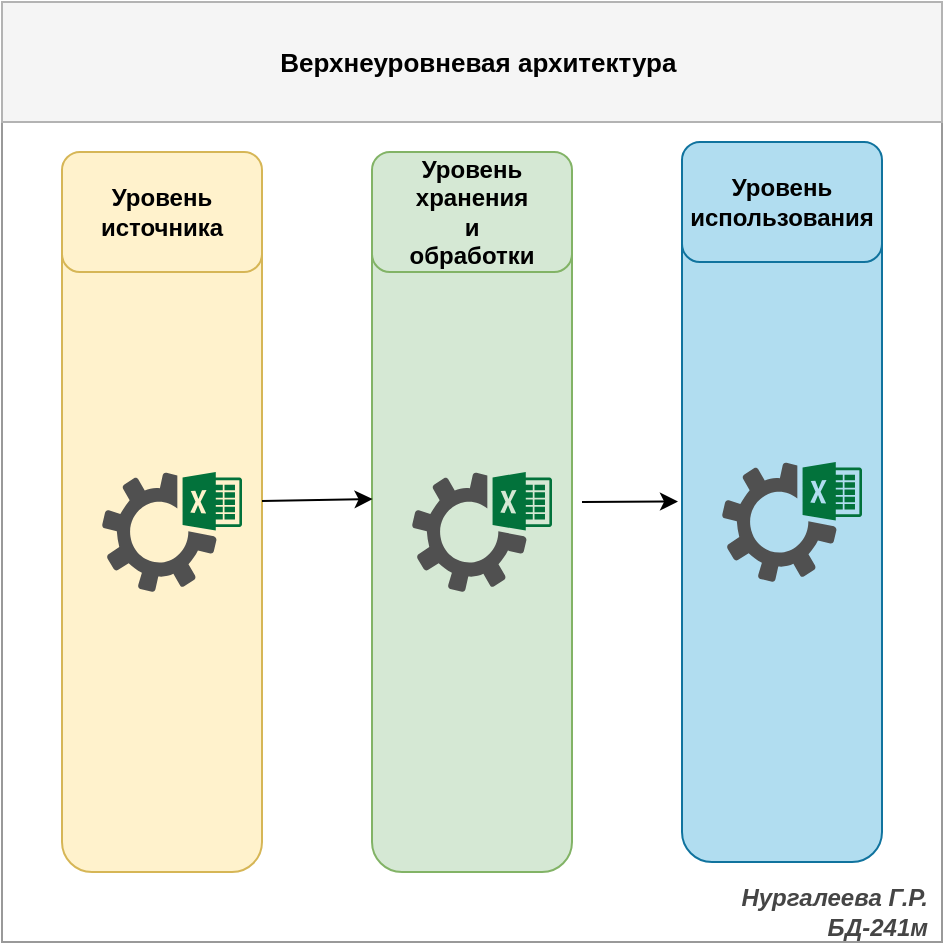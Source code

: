 <mxfile version="22.1.2" type="device" pages="2">
  <diagram id="prtHgNgQTEPvFCAcTncT" name="Page-1">
    <mxGraphModel dx="780" dy="465" grid="1" gridSize="10" guides="1" tooltips="1" connect="1" arrows="1" fold="1" page="1" pageScale="1" pageWidth="827" pageHeight="1169" math="0" shadow="0">
      <root>
        <mxCell id="0" />
        <mxCell id="1" parent="0" />
        <mxCell id="cpYoPh_Iokjj2528VM7x-1" value="" style="whiteSpace=wrap;html=1;aspect=fixed;strokeColor=#999999;rounded=0;" parent="1" vertex="1">
          <mxGeometry x="90" y="80" width="470" height="470" as="geometry" />
        </mxCell>
        <mxCell id="cpYoPh_Iokjj2528VM7x-2" value="" style="rounded=1;whiteSpace=wrap;html=1;direction=south;fillColor=#fff2cc;strokeColor=#d6b656;" parent="1" vertex="1">
          <mxGeometry x="120" y="165" width="100" height="350" as="geometry" />
        </mxCell>
        <mxCell id="cpYoPh_Iokjj2528VM7x-3" value="" style="rounded=1;whiteSpace=wrap;html=1;direction=south;fillColor=#d5e8d4;strokeColor=#82b366;" parent="1" vertex="1">
          <mxGeometry x="275" y="155" width="100" height="360" as="geometry" />
        </mxCell>
        <mxCell id="cpYoPh_Iokjj2528VM7x-4" value="" style="rounded=1;whiteSpace=wrap;html=1;direction=south;fillColor=#b1ddf0;strokeColor=#10739e;" parent="1" vertex="1">
          <mxGeometry x="430" y="160" width="100" height="350" as="geometry" />
        </mxCell>
        <mxCell id="cpYoPh_Iokjj2528VM7x-5" value="" style="rounded=0;whiteSpace=wrap;html=1;fillColor=#f5f5f5;strokeColor=#B3B3B3;fontColor=#333333;" parent="1" vertex="1">
          <mxGeometry x="90" y="80" width="470" height="60" as="geometry" />
        </mxCell>
        <mxCell id="cpYoPh_Iokjj2528VM7x-6" value="" style="rounded=1;whiteSpace=wrap;html=1;fillColor=#fff2cc;strokeColor=#d6b656;" parent="1" vertex="1">
          <mxGeometry x="120" y="155" width="100" height="60" as="geometry" />
        </mxCell>
        <mxCell id="cpYoPh_Iokjj2528VM7x-7" value="" style="rounded=1;whiteSpace=wrap;html=1;fillColor=#d5e8d4;strokeColor=#82b366;" parent="1" vertex="1">
          <mxGeometry x="275" y="155" width="100" height="60" as="geometry" />
        </mxCell>
        <mxCell id="cpYoPh_Iokjj2528VM7x-8" value="" style="rounded=1;whiteSpace=wrap;html=1;fillColor=#b1ddf0;strokeColor=#10739e;" parent="1" vertex="1">
          <mxGeometry x="430" y="150" width="100" height="60" as="geometry" />
        </mxCell>
        <mxCell id="cpYoPh_Iokjj2528VM7x-9" value="&lt;b&gt;&lt;font style=&quot;font-size: 13px;&quot;&gt;Верхнеуровневая архитектура&amp;nbsp;&lt;br&gt;&lt;/font&gt;&lt;/b&gt;" style="text;html=1;strokeColor=none;fillColor=none;align=center;verticalAlign=middle;whiteSpace=wrap;rounded=0;" parent="1" vertex="1">
          <mxGeometry x="120" y="95" width="420" height="30" as="geometry" />
        </mxCell>
        <mxCell id="cpYoPh_Iokjj2528VM7x-10" value="&lt;font color=&quot;#454545&quot;&gt;Нургалеева Г.Р.&lt;br&gt;&lt;/font&gt;&lt;div style=&quot;&quot;&gt;&lt;span style=&quot;background-color: initial;&quot;&gt;&lt;font color=&quot;#454545&quot;&gt;БД-241м&lt;/font&gt;&lt;/span&gt;&lt;/div&gt;" style="text;html=1;strokeColor=none;fillColor=none;align=right;verticalAlign=middle;whiteSpace=wrap;rounded=0;fontStyle=3;fontColor=#363636;" parent="1" vertex="1">
          <mxGeometry x="375" y="520" width="180" height="30" as="geometry" />
        </mxCell>
        <mxCell id="cpYoPh_Iokjj2528VM7x-11" value="Уровень источника" style="text;html=1;strokeColor=#FFF2CC;fillColor=#FFF2CC;align=center;verticalAlign=middle;whiteSpace=wrap;rounded=0;fontStyle=1" parent="1" vertex="1">
          <mxGeometry x="140" y="170" width="60" height="30" as="geometry" />
        </mxCell>
        <mxCell id="cpYoPh_Iokjj2528VM7x-12" value="Уровень хранения и обработки" style="text;html=1;strokeColor=none;fillColor=none;align=center;verticalAlign=middle;whiteSpace=wrap;rounded=0;fontStyle=1" parent="1" vertex="1">
          <mxGeometry x="295" y="170" width="60" height="30" as="geometry" />
        </mxCell>
        <mxCell id="cpYoPh_Iokjj2528VM7x-13" value="Уровень использования&lt;br&gt;" style="text;html=1;strokeColor=none;fillColor=none;align=center;verticalAlign=middle;whiteSpace=wrap;rounded=0;fontStyle=1" parent="1" vertex="1">
          <mxGeometry x="450" y="165" width="60" height="30" as="geometry" />
        </mxCell>
        <mxCell id="f8jWkT5lH3k8j7xh08sR-1" value="" style="sketch=0;pointerEvents=1;shadow=0;dashed=0;html=1;strokeColor=none;fillColor=#505050;labelPosition=center;verticalLabelPosition=bottom;verticalAlign=top;outlineConnect=0;align=center;shape=mxgraph.office.services.excel_services;" parent="1" vertex="1">
          <mxGeometry x="140" y="315" width="70" height="60" as="geometry" />
        </mxCell>
        <mxCell id="f8jWkT5lH3k8j7xh08sR-3" value="" style="sketch=0;pointerEvents=1;shadow=0;dashed=0;html=1;strokeColor=none;fillColor=#505050;labelPosition=center;verticalLabelPosition=bottom;verticalAlign=top;outlineConnect=0;align=center;shape=mxgraph.office.services.excel_services;" parent="1" vertex="1">
          <mxGeometry x="295" y="315" width="70" height="60" as="geometry" />
        </mxCell>
        <mxCell id="f8jWkT5lH3k8j7xh08sR-4" value="" style="sketch=0;pointerEvents=1;shadow=0;dashed=0;html=1;strokeColor=none;fillColor=#505050;labelPosition=center;verticalLabelPosition=bottom;verticalAlign=top;outlineConnect=0;align=center;shape=mxgraph.office.services.excel_services;" parent="1" vertex="1">
          <mxGeometry x="450" y="310" width="70" height="60" as="geometry" />
        </mxCell>
        <mxCell id="f8jWkT5lH3k8j7xh08sR-6" value="" style="endArrow=classic;html=1;rounded=0;entryX=0.485;entryY=1.02;entryDx=0;entryDy=0;entryPerimeter=0;" parent="1" target="cpYoPh_Iokjj2528VM7x-4" edge="1">
          <mxGeometry width="50" height="50" relative="1" as="geometry">
            <mxPoint x="380" y="330" as="sourcePoint" />
            <mxPoint x="420" y="330" as="targetPoint" />
          </mxGeometry>
        </mxCell>
        <mxCell id="f8jWkT5lH3k8j7xh08sR-7" value="" style="endArrow=classic;html=1;rounded=0;entryX=0.482;entryY=0.997;entryDx=0;entryDy=0;entryPerimeter=0;" parent="1" target="cpYoPh_Iokjj2528VM7x-3" edge="1">
          <mxGeometry width="50" height="50" relative="1" as="geometry">
            <mxPoint x="220" y="329.5" as="sourcePoint" />
            <mxPoint x="267" y="330.5" as="targetPoint" />
          </mxGeometry>
        </mxCell>
      </root>
    </mxGraphModel>
  </diagram>
  <diagram id="Zf13drZP5fnnkw-w5wRp" name="Page-2">
    <mxGraphModel dx="794" dy="565" grid="1" gridSize="10" guides="1" tooltips="1" connect="1" arrows="1" fold="1" page="1" pageScale="1" pageWidth="850" pageHeight="1100" math="0" shadow="0">
      <root>
        <mxCell id="0" />
        <mxCell id="1" parent="0" />
      </root>
    </mxGraphModel>
  </diagram>
</mxfile>
